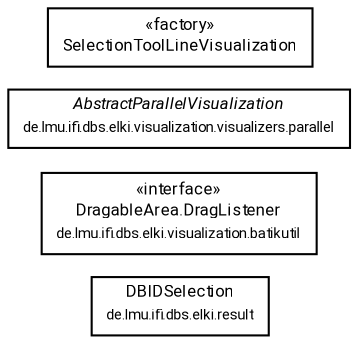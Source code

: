 #!/usr/local/bin/dot
#
# Class diagram 
# Generated by UMLGraph version R5_7_2-60-g0e99a6 (http://www.spinellis.gr/umlgraph/)
#

digraph G {
	graph [fontnames="svg"]
	edge [fontname="Roboto",fontsize=7,labelfontname="Roboto",labelfontsize=7,color="black"];
	node [fontname="Roboto",fontcolor="black",fontsize=8,shape=plaintext,margin=0,width=0,height=0];
	nodesep=0.15;
	ranksep=0.25;
	rankdir=LR;
	// de.lmu.ifi.dbs.elki.result.DBIDSelection
	c9233119 [label=<<table title="de.lmu.ifi.dbs.elki.result.DBIDSelection" border="0" cellborder="1" cellspacing="0" cellpadding="2" href="../../../../result/DBIDSelection.html" target="_parent">
		<tr><td><table border="0" cellspacing="0" cellpadding="1">
		<tr><td align="center" balign="center"> <font face="Roboto">DBIDSelection</font> </td></tr>
		<tr><td align="center" balign="center"> <font face="Roboto" point-size="7.0">de.lmu.ifi.dbs.elki.result</font> </td></tr>
		</table></td></tr>
		</table>>, URL="../../../../result/DBIDSelection.html"];
	// de.lmu.ifi.dbs.elki.visualization.batikutil.DragableArea.DragListener
	c9233335 [label=<<table title="de.lmu.ifi.dbs.elki.visualization.batikutil.DragableArea.DragListener" border="0" cellborder="1" cellspacing="0" cellpadding="2" href="../../../batikutil/DragableArea.DragListener.html" target="_parent">
		<tr><td><table border="0" cellspacing="0" cellpadding="1">
		<tr><td align="center" balign="center"> &#171;interface&#187; </td></tr>
		<tr><td align="center" balign="center"> <font face="Roboto">DragableArea.DragListener</font> </td></tr>
		<tr><td align="center" balign="center"> <font face="Roboto" point-size="7.0">de.lmu.ifi.dbs.elki.visualization.batikutil</font> </td></tr>
		</table></td></tr>
		</table>>, URL="../../../batikutil/DragableArea.DragListener.html"];
	// de.lmu.ifi.dbs.elki.visualization.visualizers.parallel.AbstractParallelVisualization<NV>
	c9233422 [label=<<table title="de.lmu.ifi.dbs.elki.visualization.visualizers.parallel.AbstractParallelVisualization" border="0" cellborder="1" cellspacing="0" cellpadding="2" href="../AbstractParallelVisualization.html" target="_parent">
		<tr><td><table border="0" cellspacing="0" cellpadding="1">
		<tr><td align="center" balign="center"> <font face="Roboto"><i>AbstractParallelVisualization</i></font> </td></tr>
		<tr><td align="center" balign="center"> <font face="Roboto" point-size="7.0">de.lmu.ifi.dbs.elki.visualization.visualizers.parallel</font> </td></tr>
		</table></td></tr>
		</table>>, URL="../AbstractParallelVisualization.html"];
	// de.lmu.ifi.dbs.elki.visualization.visualizers.parallel.selection.SelectionToolLineVisualization
	c9233429 [label=<<table title="de.lmu.ifi.dbs.elki.visualization.visualizers.parallel.selection.SelectionToolLineVisualization" border="0" cellborder="1" cellspacing="0" cellpadding="2" href="SelectionToolLineVisualization.html" target="_parent">
		<tr><td><table border="0" cellspacing="0" cellpadding="1">
		<tr><td align="center" balign="center"> &#171;factory&#187; </td></tr>
		<tr><td align="center" balign="center"> <font face="Roboto">SelectionToolLineVisualization</font> </td></tr>
		</table></td></tr>
		</table>>, URL="SelectionToolLineVisualization.html"];
}

